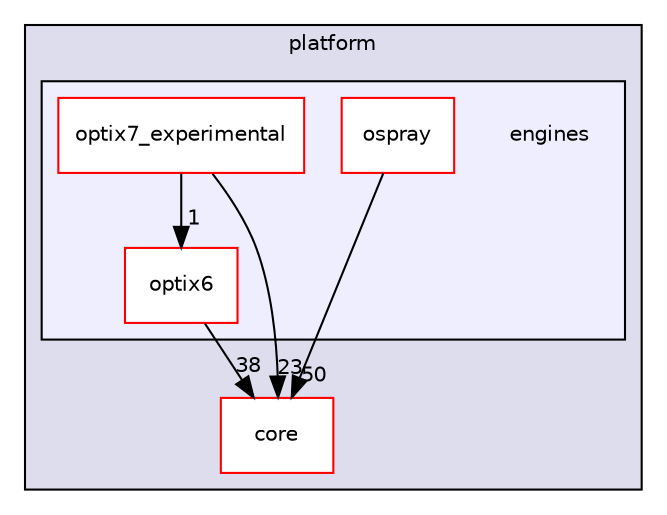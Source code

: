 digraph "platform/engines" {
  compound=true
  node [ fontsize="10", fontname="Helvetica"];
  edge [ labelfontsize="10", labelfontname="Helvetica"];
  subgraph clusterdir_c5a52a81292cf9a5167198f4f346d6d9 {
    graph [ bgcolor="#ddddee", pencolor="black", label="platform" fontname="Helvetica", fontsize="10", URL="dir_c5a52a81292cf9a5167198f4f346d6d9.html"]
  dir_3066efc1f4040d52e90bf8a29ab3f16b [shape=box label="core" fillcolor="white" style="filled" color="red" URL="dir_3066efc1f4040d52e90bf8a29ab3f16b.html"];
  subgraph clusterdir_4389f3d2beff546807b6b148625d2759 {
    graph [ bgcolor="#eeeeff", pencolor="black", label="" URL="dir_4389f3d2beff546807b6b148625d2759.html"];
    dir_4389f3d2beff546807b6b148625d2759 [shape=plaintext label="engines"];
  dir_dd545ba873674314ef8abe7626a3e099 [shape=box label="optix6" fillcolor="white" style="filled" color="red" URL="dir_dd545ba873674314ef8abe7626a3e099.html"];
  dir_25260f97aed3865a711b51cb3b50e03e [shape=box label="optix7_experimental" fillcolor="white" style="filled" color="red" URL="dir_25260f97aed3865a711b51cb3b50e03e.html"];
  dir_f0df884ce09817da20ab1128f63a79fe [shape=box label="ospray" fillcolor="white" style="filled" color="red" URL="dir_f0df884ce09817da20ab1128f63a79fe.html"];
  }
  }
  dir_25260f97aed3865a711b51cb3b50e03e->dir_3066efc1f4040d52e90bf8a29ab3f16b [headlabel="23", labeldistance=1.5 headhref="dir_000074_000064.html"];
  dir_25260f97aed3865a711b51cb3b50e03e->dir_dd545ba873674314ef8abe7626a3e099 [headlabel="1", labeldistance=1.5 headhref="dir_000074_000073.html"];
  dir_dd545ba873674314ef8abe7626a3e099->dir_3066efc1f4040d52e90bf8a29ab3f16b [headlabel="38", labeldistance=1.5 headhref="dir_000073_000064.html"];
  dir_f0df884ce09817da20ab1128f63a79fe->dir_3066efc1f4040d52e90bf8a29ab3f16b [headlabel="50", labeldistance=1.5 headhref="dir_000075_000064.html"];
}
